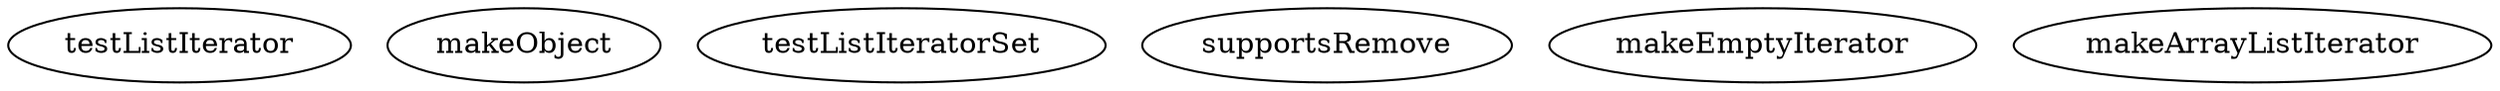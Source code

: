 digraph G {
testListIterator;
makeObject;
testListIteratorSet;
supportsRemove;
makeEmptyIterator;
makeArrayListIterator;
}
